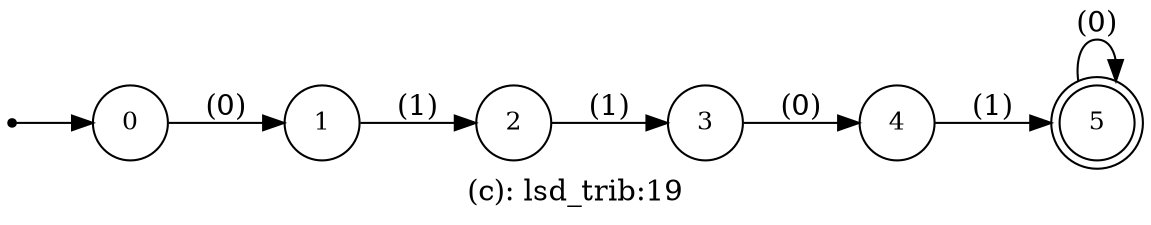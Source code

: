 digraph G {
label = "(c): lsd_trib:19";
rankdir = LR;
node [shape = circle, label="0", fontsize=12]0;
node [shape = circle, label="1", fontsize=12]1;
node [shape = circle, label="2", fontsize=12]2;
node [shape = circle, label="3", fontsize=12]3;
node [shape = circle, label="4", fontsize=12]4;
node [shape = doublecircle, label="5", fontsize=12]5;
node [shape = point ]; qi
qi ->0;
0 -> 1[ label = "(0)"];
1 -> 2[ label = "(1)"];
2 -> 3[ label = "(1)"];
3 -> 4[ label = "(0)"];
4 -> 5[ label = "(1)"];
5 -> 5[ label = "(0)"];
}
